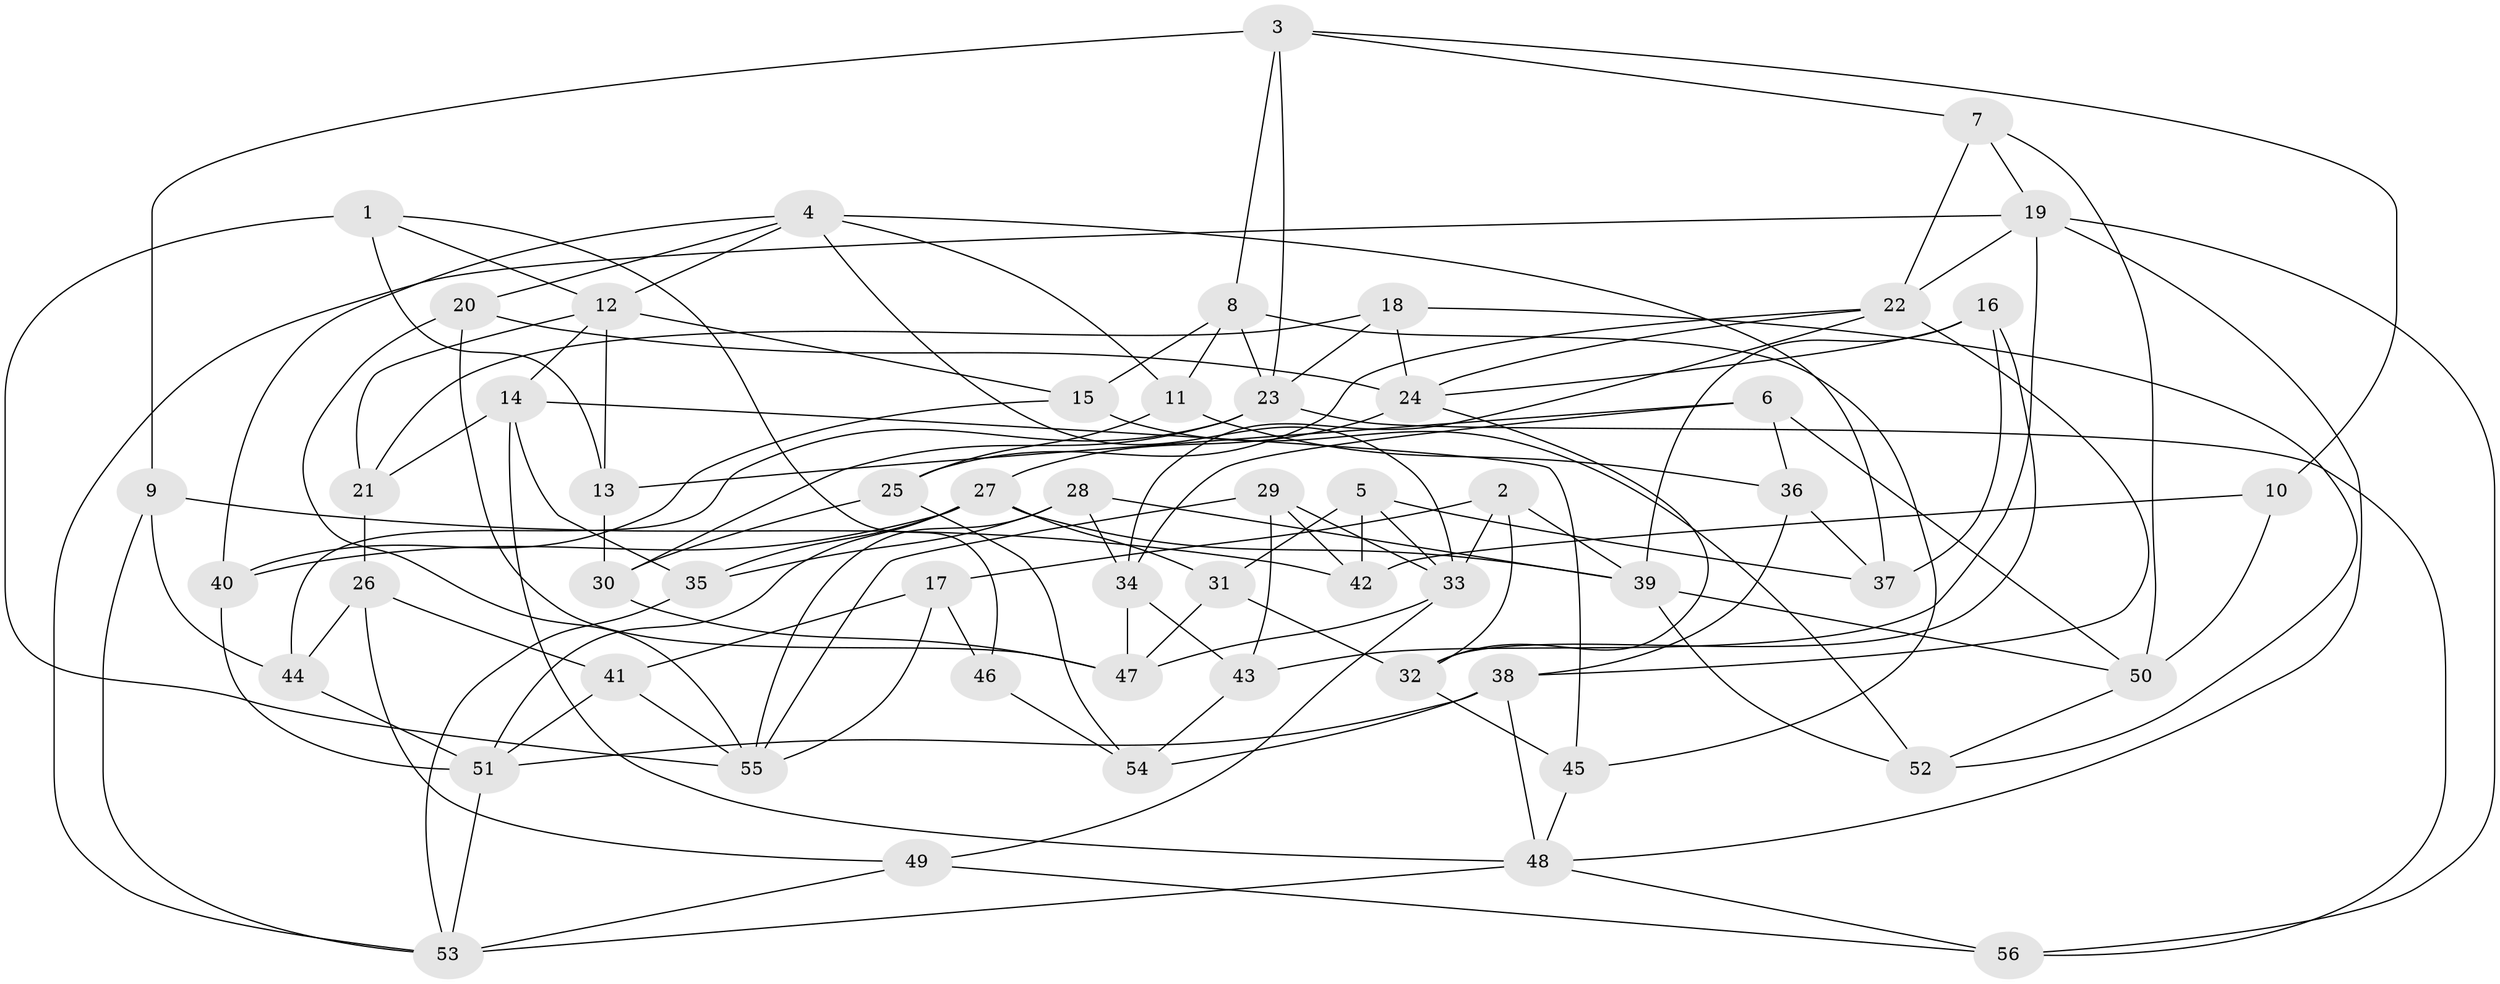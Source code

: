 // original degree distribution, {4: 1.0}
// Generated by graph-tools (version 1.1) at 2025/38/03/04/25 23:38:19]
// undirected, 56 vertices, 128 edges
graph export_dot {
  node [color=gray90,style=filled];
  1;
  2;
  3;
  4;
  5;
  6;
  7;
  8;
  9;
  10;
  11;
  12;
  13;
  14;
  15;
  16;
  17;
  18;
  19;
  20;
  21;
  22;
  23;
  24;
  25;
  26;
  27;
  28;
  29;
  30;
  31;
  32;
  33;
  34;
  35;
  36;
  37;
  38;
  39;
  40;
  41;
  42;
  43;
  44;
  45;
  46;
  47;
  48;
  49;
  50;
  51;
  52;
  53;
  54;
  55;
  56;
  1 -- 12 [weight=1.0];
  1 -- 13 [weight=1.0];
  1 -- 46 [weight=1.0];
  1 -- 55 [weight=1.0];
  2 -- 17 [weight=1.0];
  2 -- 32 [weight=1.0];
  2 -- 33 [weight=1.0];
  2 -- 39 [weight=1.0];
  3 -- 7 [weight=1.0];
  3 -- 8 [weight=2.0];
  3 -- 9 [weight=1.0];
  3 -- 10 [weight=1.0];
  3 -- 23 [weight=1.0];
  4 -- 11 [weight=1.0];
  4 -- 12 [weight=1.0];
  4 -- 20 [weight=1.0];
  4 -- 33 [weight=1.0];
  4 -- 37 [weight=1.0];
  4 -- 40 [weight=1.0];
  5 -- 31 [weight=1.0];
  5 -- 33 [weight=1.0];
  5 -- 37 [weight=1.0];
  5 -- 42 [weight=1.0];
  6 -- 13 [weight=1.0];
  6 -- 34 [weight=1.0];
  6 -- 36 [weight=1.0];
  6 -- 50 [weight=1.0];
  7 -- 19 [weight=1.0];
  7 -- 22 [weight=1.0];
  7 -- 50 [weight=1.0];
  8 -- 11 [weight=1.0];
  8 -- 15 [weight=1.0];
  8 -- 23 [weight=1.0];
  8 -- 45 [weight=1.0];
  9 -- 42 [weight=1.0];
  9 -- 44 [weight=1.0];
  9 -- 53 [weight=1.0];
  10 -- 42 [weight=1.0];
  10 -- 50 [weight=2.0];
  11 -- 25 [weight=1.0];
  11 -- 36 [weight=1.0];
  12 -- 13 [weight=1.0];
  12 -- 14 [weight=1.0];
  12 -- 15 [weight=1.0];
  12 -- 21 [weight=1.0];
  13 -- 30 [weight=1.0];
  14 -- 21 [weight=1.0];
  14 -- 35 [weight=1.0];
  14 -- 45 [weight=2.0];
  14 -- 48 [weight=1.0];
  15 -- 40 [weight=1.0];
  15 -- 52 [weight=1.0];
  16 -- 24 [weight=1.0];
  16 -- 32 [weight=1.0];
  16 -- 37 [weight=1.0];
  16 -- 39 [weight=1.0];
  17 -- 41 [weight=1.0];
  17 -- 46 [weight=1.0];
  17 -- 55 [weight=1.0];
  18 -- 21 [weight=1.0];
  18 -- 23 [weight=1.0];
  18 -- 24 [weight=1.0];
  18 -- 52 [weight=1.0];
  19 -- 22 [weight=1.0];
  19 -- 43 [weight=1.0];
  19 -- 48 [weight=1.0];
  19 -- 53 [weight=1.0];
  19 -- 56 [weight=1.0];
  20 -- 24 [weight=1.0];
  20 -- 47 [weight=1.0];
  20 -- 55 [weight=1.0];
  21 -- 26 [weight=1.0];
  22 -- 24 [weight=1.0];
  22 -- 25 [weight=1.0];
  22 -- 34 [weight=1.0];
  22 -- 38 [weight=1.0];
  23 -- 30 [weight=1.0];
  23 -- 44 [weight=1.0];
  23 -- 56 [weight=1.0];
  24 -- 27 [weight=1.0];
  24 -- 32 [weight=1.0];
  25 -- 30 [weight=1.0];
  25 -- 54 [weight=1.0];
  26 -- 41 [weight=1.0];
  26 -- 44 [weight=1.0];
  26 -- 49 [weight=1.0];
  27 -- 31 [weight=1.0];
  27 -- 35 [weight=1.0];
  27 -- 39 [weight=1.0];
  27 -- 40 [weight=1.0];
  27 -- 51 [weight=1.0];
  28 -- 34 [weight=1.0];
  28 -- 35 [weight=1.0];
  28 -- 39 [weight=1.0];
  28 -- 55 [weight=1.0];
  29 -- 33 [weight=1.0];
  29 -- 42 [weight=1.0];
  29 -- 43 [weight=1.0];
  29 -- 55 [weight=1.0];
  30 -- 47 [weight=1.0];
  31 -- 32 [weight=1.0];
  31 -- 47 [weight=1.0];
  32 -- 45 [weight=2.0];
  33 -- 47 [weight=1.0];
  33 -- 49 [weight=1.0];
  34 -- 43 [weight=1.0];
  34 -- 47 [weight=2.0];
  35 -- 53 [weight=1.0];
  36 -- 37 [weight=1.0];
  36 -- 38 [weight=1.0];
  38 -- 48 [weight=1.0];
  38 -- 51 [weight=1.0];
  38 -- 54 [weight=2.0];
  39 -- 50 [weight=1.0];
  39 -- 52 [weight=1.0];
  40 -- 51 [weight=1.0];
  41 -- 51 [weight=1.0];
  41 -- 55 [weight=1.0];
  43 -- 54 [weight=1.0];
  44 -- 51 [weight=1.0];
  45 -- 48 [weight=1.0];
  46 -- 54 [weight=2.0];
  48 -- 53 [weight=1.0];
  48 -- 56 [weight=1.0];
  49 -- 53 [weight=1.0];
  49 -- 56 [weight=1.0];
  50 -- 52 [weight=1.0];
  51 -- 53 [weight=1.0];
}

